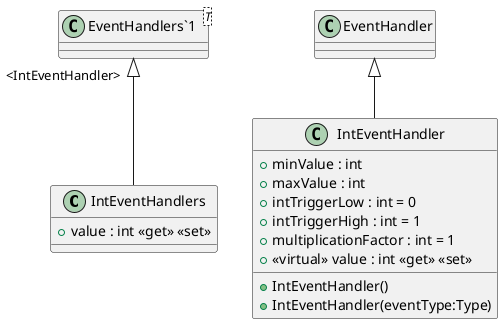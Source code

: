 @startuml
class IntEventHandlers {
    + value : int <<get>> <<set>>
}
class IntEventHandler {
    + IntEventHandler()
    + IntEventHandler(eventType:Type)
    + minValue : int
    + maxValue : int
    + intTriggerLow : int = 0
    + intTriggerHigh : int = 1
    + multiplicationFactor : int = 1
    + <<virtual>> value : int <<get>> <<set>>
}
class "EventHandlers`1"<T> {
}
"EventHandlers`1" "<IntEventHandler>" <|-- IntEventHandlers
EventHandler <|-- IntEventHandler
@enduml
